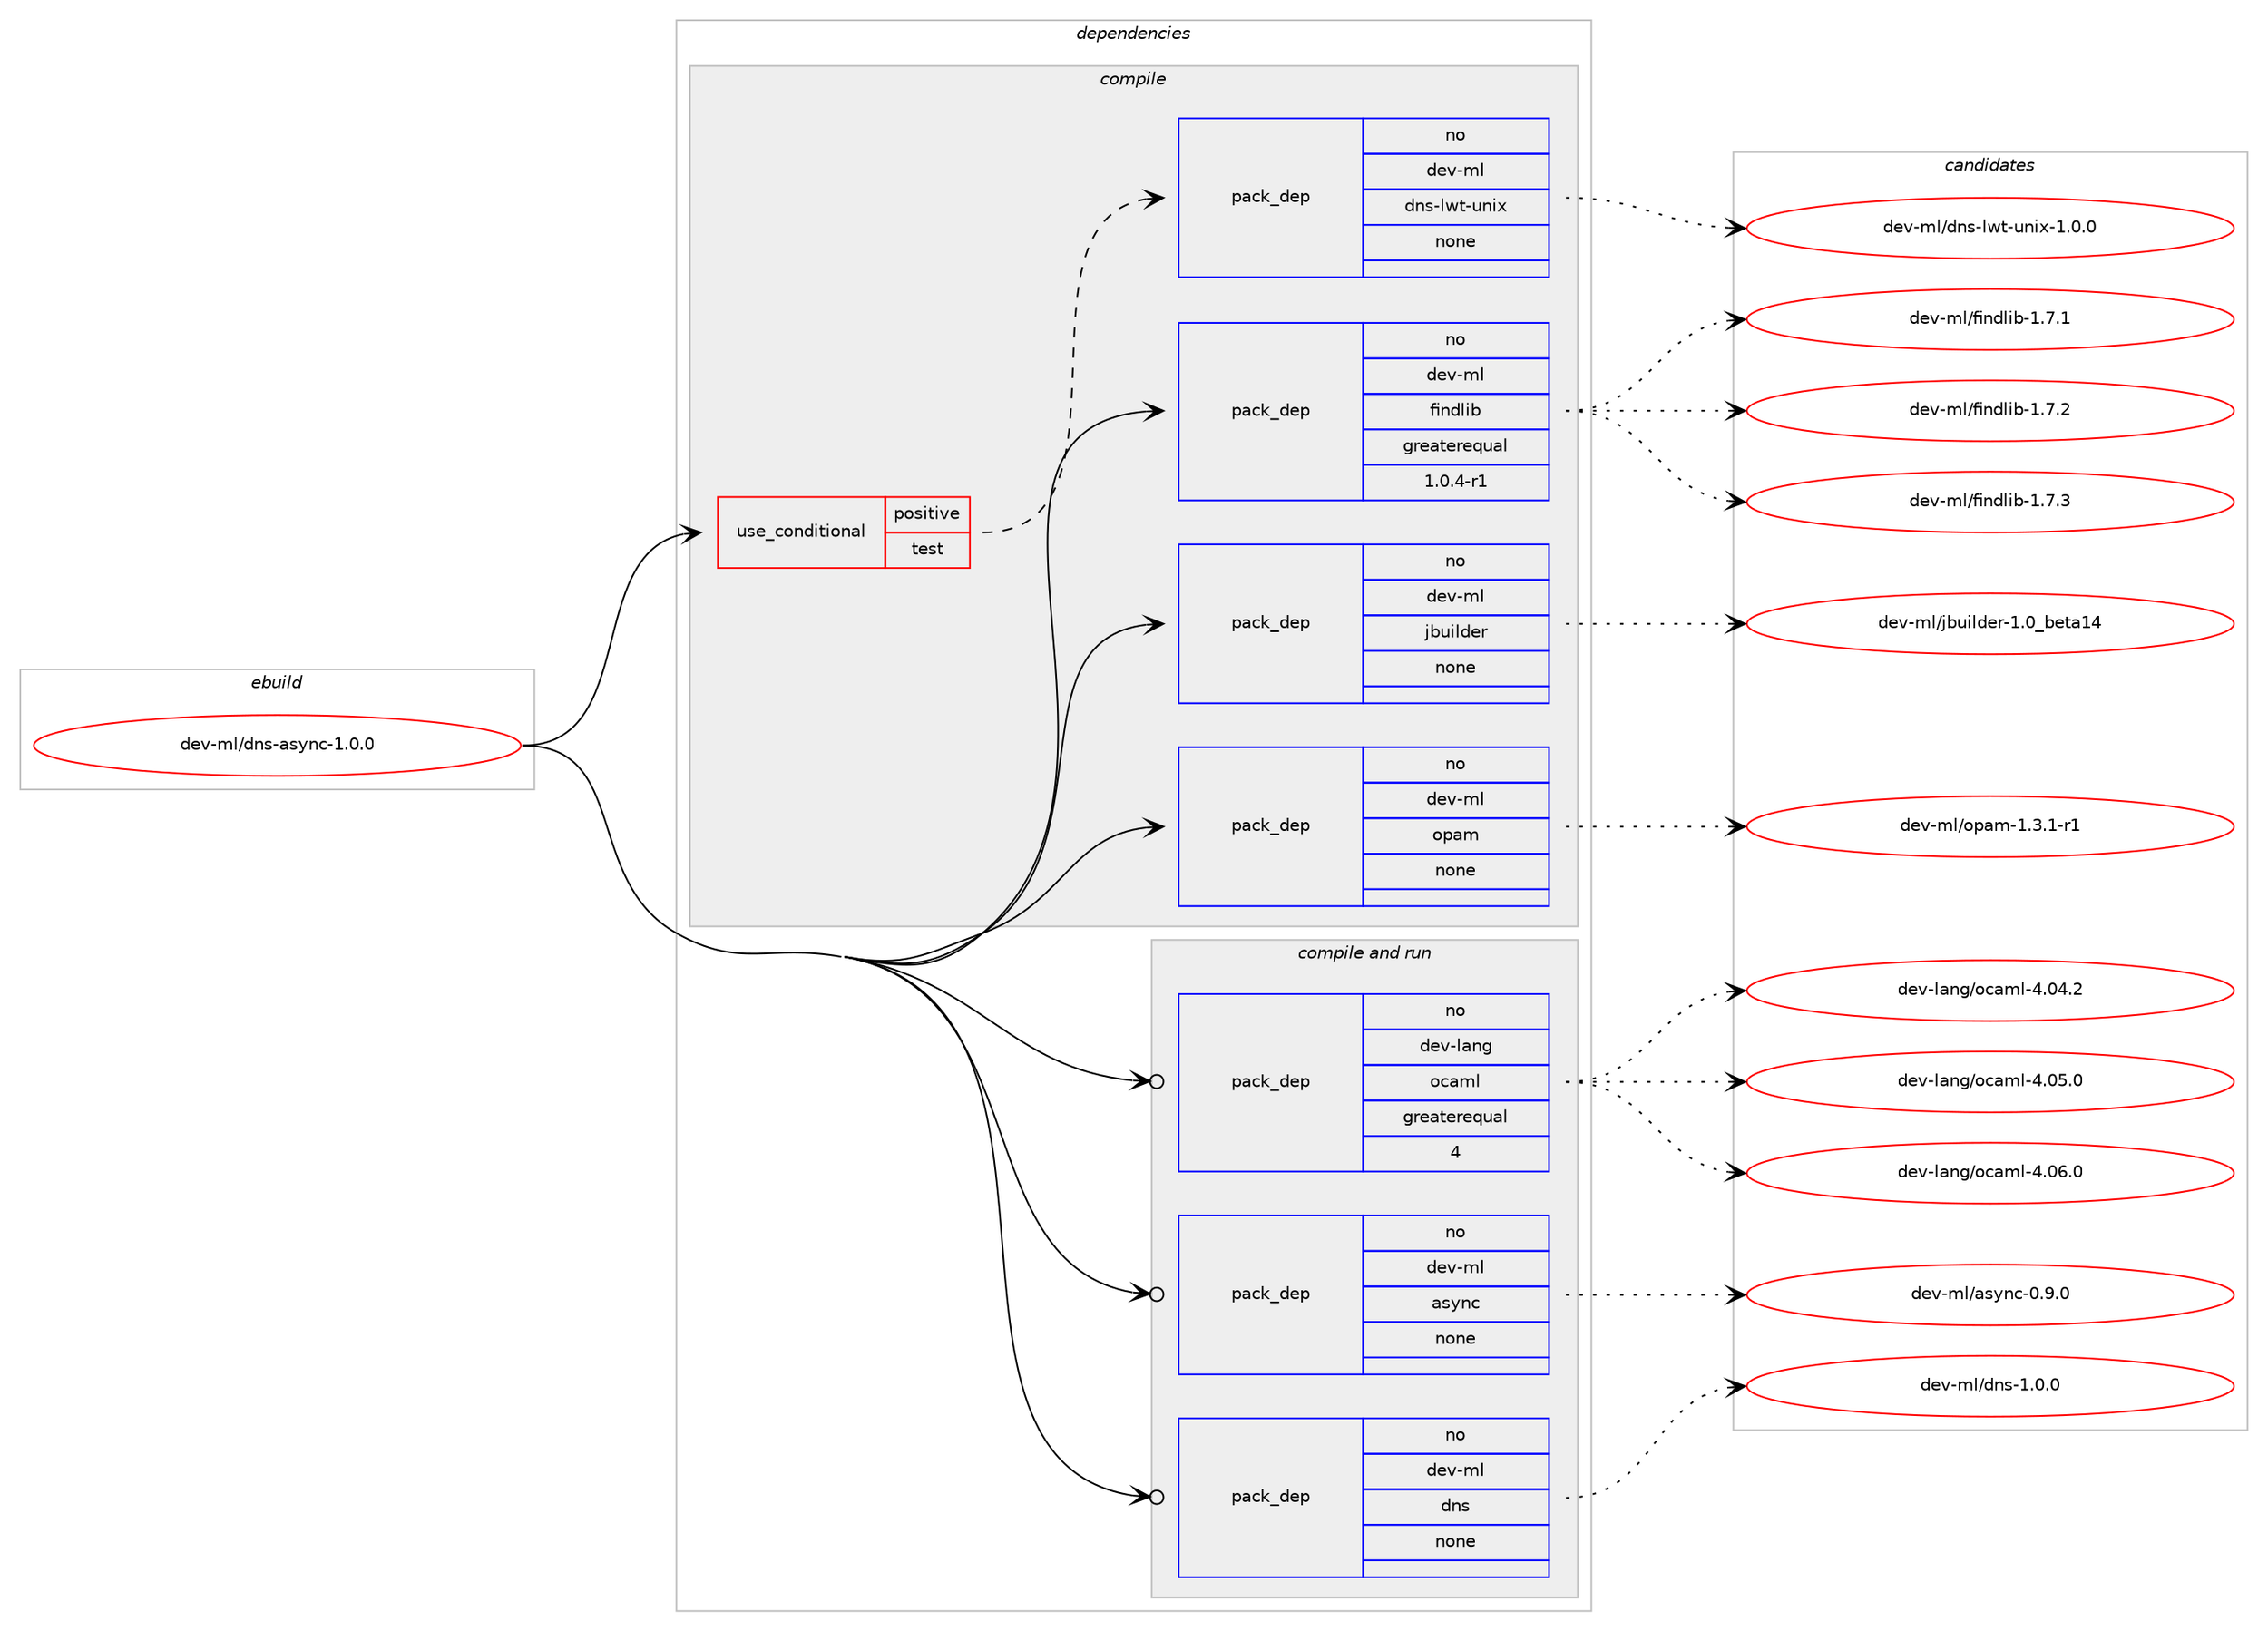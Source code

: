digraph prolog {

# *************
# Graph options
# *************

newrank=true;
concentrate=true;
compound=true;
graph [rankdir=LR,fontname=Helvetica,fontsize=10,ranksep=1.5];#, ranksep=2.5, nodesep=0.2];
edge  [arrowhead=vee];
node  [fontname=Helvetica,fontsize=10];

# **********
# The ebuild
# **********

subgraph cluster_leftcol {
color=gray;
rank=same;
label=<<i>ebuild</i>>;
id [label="dev-ml/dns-async-1.0.0", color=red, width=4, href="../dev-ml/dns-async-1.0.0.svg"];
}

# ****************
# The dependencies
# ****************

subgraph cluster_midcol {
color=gray;
label=<<i>dependencies</i>>;
subgraph cluster_compile {
fillcolor="#eeeeee";
style=filled;
label=<<i>compile</i>>;
subgraph cond26462 {
dependency122293 [label=<<TABLE BORDER="0" CELLBORDER="1" CELLSPACING="0" CELLPADDING="4"><TR><TD ROWSPAN="3" CELLPADDING="10">use_conditional</TD></TR><TR><TD>positive</TD></TR><TR><TD>test</TD></TR></TABLE>>, shape=none, color=red];
subgraph pack92203 {
dependency122294 [label=<<TABLE BORDER="0" CELLBORDER="1" CELLSPACING="0" CELLPADDING="4" WIDTH="220"><TR><TD ROWSPAN="6" CELLPADDING="30">pack_dep</TD></TR><TR><TD WIDTH="110">no</TD></TR><TR><TD>dev-ml</TD></TR><TR><TD>dns-lwt-unix</TD></TR><TR><TD>none</TD></TR><TR><TD></TD></TR></TABLE>>, shape=none, color=blue];
}
dependency122293:e -> dependency122294:w [weight=20,style="dashed",arrowhead="vee"];
}
id:e -> dependency122293:w [weight=20,style="solid",arrowhead="vee"];
subgraph pack92204 {
dependency122295 [label=<<TABLE BORDER="0" CELLBORDER="1" CELLSPACING="0" CELLPADDING="4" WIDTH="220"><TR><TD ROWSPAN="6" CELLPADDING="30">pack_dep</TD></TR><TR><TD WIDTH="110">no</TD></TR><TR><TD>dev-ml</TD></TR><TR><TD>findlib</TD></TR><TR><TD>greaterequal</TD></TR><TR><TD>1.0.4-r1</TD></TR></TABLE>>, shape=none, color=blue];
}
id:e -> dependency122295:w [weight=20,style="solid",arrowhead="vee"];
subgraph pack92205 {
dependency122296 [label=<<TABLE BORDER="0" CELLBORDER="1" CELLSPACING="0" CELLPADDING="4" WIDTH="220"><TR><TD ROWSPAN="6" CELLPADDING="30">pack_dep</TD></TR><TR><TD WIDTH="110">no</TD></TR><TR><TD>dev-ml</TD></TR><TR><TD>jbuilder</TD></TR><TR><TD>none</TD></TR><TR><TD></TD></TR></TABLE>>, shape=none, color=blue];
}
id:e -> dependency122296:w [weight=20,style="solid",arrowhead="vee"];
subgraph pack92206 {
dependency122297 [label=<<TABLE BORDER="0" CELLBORDER="1" CELLSPACING="0" CELLPADDING="4" WIDTH="220"><TR><TD ROWSPAN="6" CELLPADDING="30">pack_dep</TD></TR><TR><TD WIDTH="110">no</TD></TR><TR><TD>dev-ml</TD></TR><TR><TD>opam</TD></TR><TR><TD>none</TD></TR><TR><TD></TD></TR></TABLE>>, shape=none, color=blue];
}
id:e -> dependency122297:w [weight=20,style="solid",arrowhead="vee"];
}
subgraph cluster_compileandrun {
fillcolor="#eeeeee";
style=filled;
label=<<i>compile and run</i>>;
subgraph pack92207 {
dependency122298 [label=<<TABLE BORDER="0" CELLBORDER="1" CELLSPACING="0" CELLPADDING="4" WIDTH="220"><TR><TD ROWSPAN="6" CELLPADDING="30">pack_dep</TD></TR><TR><TD WIDTH="110">no</TD></TR><TR><TD>dev-lang</TD></TR><TR><TD>ocaml</TD></TR><TR><TD>greaterequal</TD></TR><TR><TD>4</TD></TR></TABLE>>, shape=none, color=blue];
}
id:e -> dependency122298:w [weight=20,style="solid",arrowhead="odotvee"];
subgraph pack92208 {
dependency122299 [label=<<TABLE BORDER="0" CELLBORDER="1" CELLSPACING="0" CELLPADDING="4" WIDTH="220"><TR><TD ROWSPAN="6" CELLPADDING="30">pack_dep</TD></TR><TR><TD WIDTH="110">no</TD></TR><TR><TD>dev-ml</TD></TR><TR><TD>async</TD></TR><TR><TD>none</TD></TR><TR><TD></TD></TR></TABLE>>, shape=none, color=blue];
}
id:e -> dependency122299:w [weight=20,style="solid",arrowhead="odotvee"];
subgraph pack92209 {
dependency122300 [label=<<TABLE BORDER="0" CELLBORDER="1" CELLSPACING="0" CELLPADDING="4" WIDTH="220"><TR><TD ROWSPAN="6" CELLPADDING="30">pack_dep</TD></TR><TR><TD WIDTH="110">no</TD></TR><TR><TD>dev-ml</TD></TR><TR><TD>dns</TD></TR><TR><TD>none</TD></TR><TR><TD></TD></TR></TABLE>>, shape=none, color=blue];
}
id:e -> dependency122300:w [weight=20,style="solid",arrowhead="odotvee"];
}
subgraph cluster_run {
fillcolor="#eeeeee";
style=filled;
label=<<i>run</i>>;
}
}

# **************
# The candidates
# **************

subgraph cluster_choices {
rank=same;
color=gray;
label=<<i>candidates</i>>;

subgraph choice92203 {
color=black;
nodesep=1;
choice10010111845109108471001101154510811911645117110105120454946484648 [label="dev-ml/dns-lwt-unix-1.0.0", color=red, width=4,href="../dev-ml/dns-lwt-unix-1.0.0.svg"];
dependency122294:e -> choice10010111845109108471001101154510811911645117110105120454946484648:w [style=dotted,weight="100"];
}
subgraph choice92204 {
color=black;
nodesep=1;
choice100101118451091084710210511010010810598454946554649 [label="dev-ml/findlib-1.7.1", color=red, width=4,href="../dev-ml/findlib-1.7.1.svg"];
choice100101118451091084710210511010010810598454946554650 [label="dev-ml/findlib-1.7.2", color=red, width=4,href="../dev-ml/findlib-1.7.2.svg"];
choice100101118451091084710210511010010810598454946554651 [label="dev-ml/findlib-1.7.3", color=red, width=4,href="../dev-ml/findlib-1.7.3.svg"];
dependency122295:e -> choice100101118451091084710210511010010810598454946554649:w [style=dotted,weight="100"];
dependency122295:e -> choice100101118451091084710210511010010810598454946554650:w [style=dotted,weight="100"];
dependency122295:e -> choice100101118451091084710210511010010810598454946554651:w [style=dotted,weight="100"];
}
subgraph choice92205 {
color=black;
nodesep=1;
choice100101118451091084710698117105108100101114454946489598101116974952 [label="dev-ml/jbuilder-1.0_beta14", color=red, width=4,href="../dev-ml/jbuilder-1.0_beta14.svg"];
dependency122296:e -> choice100101118451091084710698117105108100101114454946489598101116974952:w [style=dotted,weight="100"];
}
subgraph choice92206 {
color=black;
nodesep=1;
choice1001011184510910847111112971094549465146494511449 [label="dev-ml/opam-1.3.1-r1", color=red, width=4,href="../dev-ml/opam-1.3.1-r1.svg"];
dependency122297:e -> choice1001011184510910847111112971094549465146494511449:w [style=dotted,weight="100"];
}
subgraph choice92207 {
color=black;
nodesep=1;
choice100101118451089711010347111999710910845524648524650 [label="dev-lang/ocaml-4.04.2", color=red, width=4,href="../dev-lang/ocaml-4.04.2.svg"];
choice100101118451089711010347111999710910845524648534648 [label="dev-lang/ocaml-4.05.0", color=red, width=4,href="../dev-lang/ocaml-4.05.0.svg"];
choice100101118451089711010347111999710910845524648544648 [label="dev-lang/ocaml-4.06.0", color=red, width=4,href="../dev-lang/ocaml-4.06.0.svg"];
dependency122298:e -> choice100101118451089711010347111999710910845524648524650:w [style=dotted,weight="100"];
dependency122298:e -> choice100101118451089711010347111999710910845524648534648:w [style=dotted,weight="100"];
dependency122298:e -> choice100101118451089711010347111999710910845524648544648:w [style=dotted,weight="100"];
}
subgraph choice92208 {
color=black;
nodesep=1;
choice10010111845109108479711512111099454846574648 [label="dev-ml/async-0.9.0", color=red, width=4,href="../dev-ml/async-0.9.0.svg"];
dependency122299:e -> choice10010111845109108479711512111099454846574648:w [style=dotted,weight="100"];
}
subgraph choice92209 {
color=black;
nodesep=1;
choice1001011184510910847100110115454946484648 [label="dev-ml/dns-1.0.0", color=red, width=4,href="../dev-ml/dns-1.0.0.svg"];
dependency122300:e -> choice1001011184510910847100110115454946484648:w [style=dotted,weight="100"];
}
}

}
